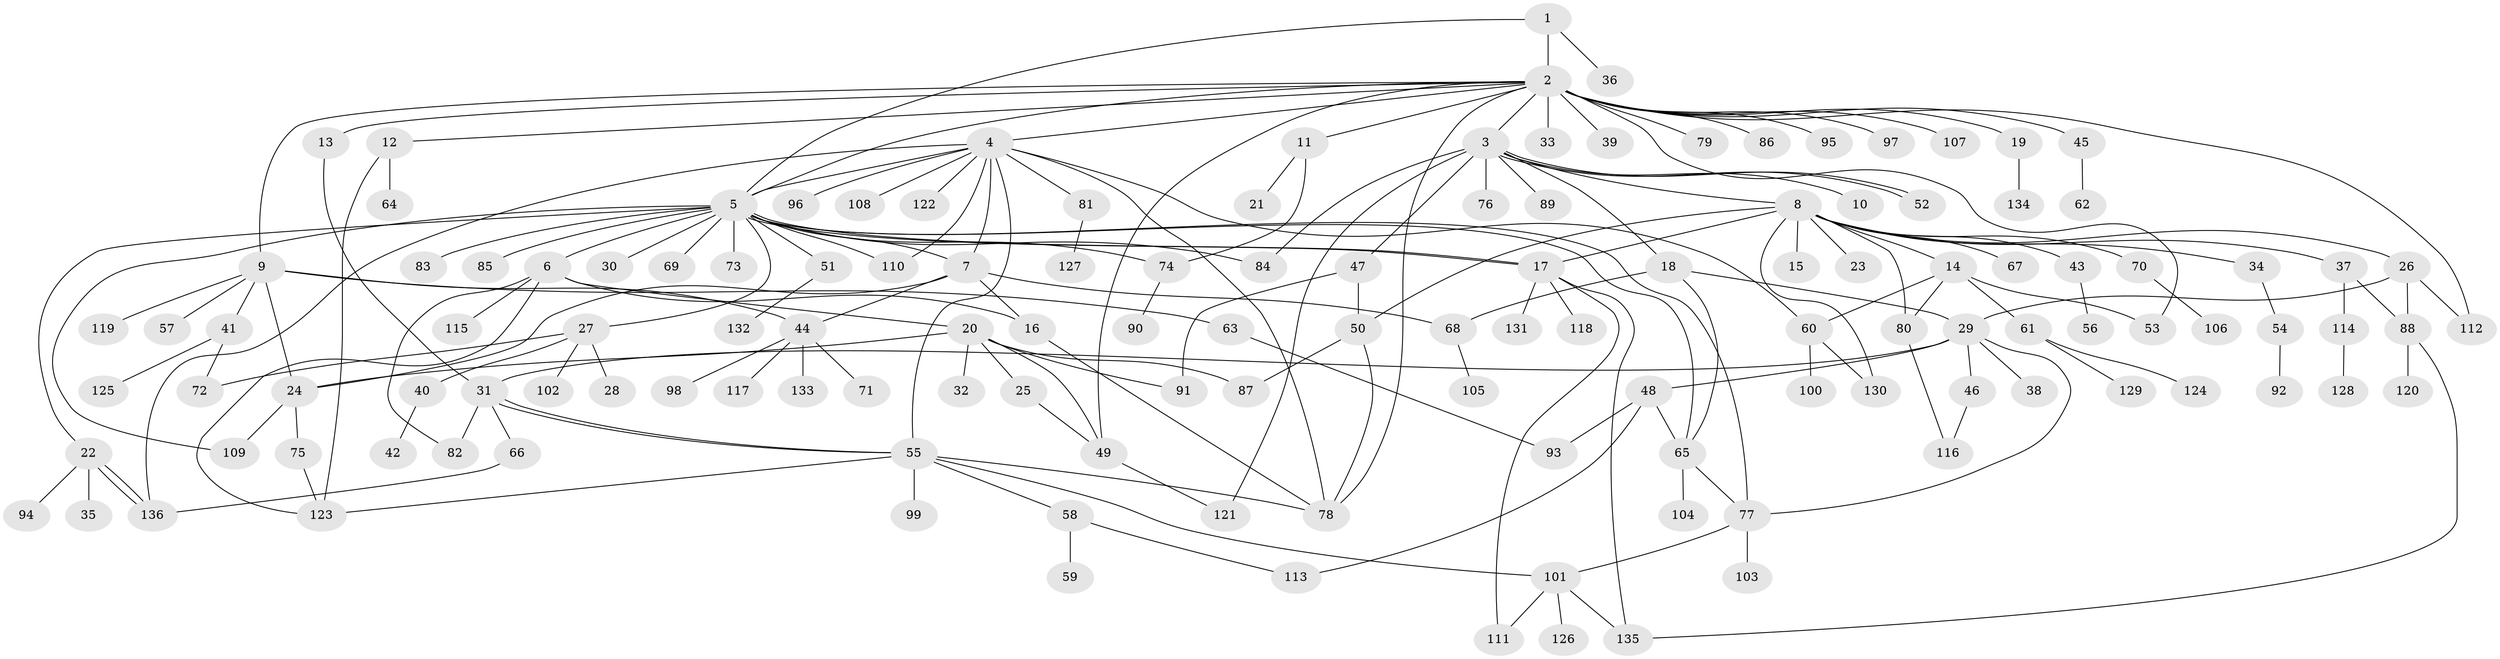 // Generated by graph-tools (version 1.1) at 2025/35/03/09/25 02:35:24]
// undirected, 136 vertices, 189 edges
graph export_dot {
graph [start="1"]
  node [color=gray90,style=filled];
  1;
  2;
  3;
  4;
  5;
  6;
  7;
  8;
  9;
  10;
  11;
  12;
  13;
  14;
  15;
  16;
  17;
  18;
  19;
  20;
  21;
  22;
  23;
  24;
  25;
  26;
  27;
  28;
  29;
  30;
  31;
  32;
  33;
  34;
  35;
  36;
  37;
  38;
  39;
  40;
  41;
  42;
  43;
  44;
  45;
  46;
  47;
  48;
  49;
  50;
  51;
  52;
  53;
  54;
  55;
  56;
  57;
  58;
  59;
  60;
  61;
  62;
  63;
  64;
  65;
  66;
  67;
  68;
  69;
  70;
  71;
  72;
  73;
  74;
  75;
  76;
  77;
  78;
  79;
  80;
  81;
  82;
  83;
  84;
  85;
  86;
  87;
  88;
  89;
  90;
  91;
  92;
  93;
  94;
  95;
  96;
  97;
  98;
  99;
  100;
  101;
  102;
  103;
  104;
  105;
  106;
  107;
  108;
  109;
  110;
  111;
  112;
  113;
  114;
  115;
  116;
  117;
  118;
  119;
  120;
  121;
  122;
  123;
  124;
  125;
  126;
  127;
  128;
  129;
  130;
  131;
  132;
  133;
  134;
  135;
  136;
  1 -- 2;
  1 -- 5;
  1 -- 36;
  2 -- 3;
  2 -- 4;
  2 -- 5;
  2 -- 9;
  2 -- 11;
  2 -- 12;
  2 -- 13;
  2 -- 19;
  2 -- 33;
  2 -- 39;
  2 -- 45;
  2 -- 49;
  2 -- 53;
  2 -- 78;
  2 -- 79;
  2 -- 86;
  2 -- 95;
  2 -- 97;
  2 -- 107;
  2 -- 112;
  3 -- 8;
  3 -- 10;
  3 -- 18;
  3 -- 47;
  3 -- 52;
  3 -- 52;
  3 -- 76;
  3 -- 84;
  3 -- 89;
  3 -- 121;
  4 -- 5;
  4 -- 7;
  4 -- 55;
  4 -- 60;
  4 -- 78;
  4 -- 81;
  4 -- 96;
  4 -- 108;
  4 -- 110;
  4 -- 122;
  4 -- 136;
  5 -- 6;
  5 -- 7;
  5 -- 17;
  5 -- 17;
  5 -- 22;
  5 -- 27;
  5 -- 30;
  5 -- 51;
  5 -- 65;
  5 -- 69;
  5 -- 73;
  5 -- 74;
  5 -- 77;
  5 -- 83;
  5 -- 84;
  5 -- 85;
  5 -- 109;
  5 -- 110;
  6 -- 16;
  6 -- 20;
  6 -- 82;
  6 -- 115;
  6 -- 123;
  7 -- 16;
  7 -- 24;
  7 -- 44;
  7 -- 68;
  8 -- 14;
  8 -- 15;
  8 -- 17;
  8 -- 23;
  8 -- 26;
  8 -- 34;
  8 -- 37;
  8 -- 43;
  8 -- 50;
  8 -- 67;
  8 -- 70;
  8 -- 80;
  8 -- 130;
  9 -- 24;
  9 -- 41;
  9 -- 44;
  9 -- 57;
  9 -- 63;
  9 -- 119;
  11 -- 21;
  11 -- 74;
  12 -- 64;
  12 -- 123;
  13 -- 31;
  14 -- 53;
  14 -- 60;
  14 -- 61;
  14 -- 80;
  16 -- 78;
  17 -- 111;
  17 -- 118;
  17 -- 131;
  17 -- 135;
  18 -- 29;
  18 -- 65;
  18 -- 68;
  19 -- 134;
  20 -- 24;
  20 -- 25;
  20 -- 32;
  20 -- 49;
  20 -- 87;
  20 -- 91;
  22 -- 35;
  22 -- 94;
  22 -- 136;
  22 -- 136;
  24 -- 75;
  24 -- 109;
  25 -- 49;
  26 -- 29;
  26 -- 88;
  26 -- 112;
  27 -- 28;
  27 -- 40;
  27 -- 72;
  27 -- 102;
  29 -- 31;
  29 -- 38;
  29 -- 46;
  29 -- 48;
  29 -- 77;
  31 -- 55;
  31 -- 55;
  31 -- 66;
  31 -- 82;
  34 -- 54;
  37 -- 88;
  37 -- 114;
  40 -- 42;
  41 -- 72;
  41 -- 125;
  43 -- 56;
  44 -- 71;
  44 -- 98;
  44 -- 117;
  44 -- 133;
  45 -- 62;
  46 -- 116;
  47 -- 50;
  47 -- 91;
  48 -- 65;
  48 -- 93;
  48 -- 113;
  49 -- 121;
  50 -- 78;
  50 -- 87;
  51 -- 132;
  54 -- 92;
  55 -- 58;
  55 -- 78;
  55 -- 99;
  55 -- 101;
  55 -- 123;
  58 -- 59;
  58 -- 113;
  60 -- 100;
  60 -- 130;
  61 -- 124;
  61 -- 129;
  63 -- 93;
  65 -- 77;
  65 -- 104;
  66 -- 136;
  68 -- 105;
  70 -- 106;
  74 -- 90;
  75 -- 123;
  77 -- 101;
  77 -- 103;
  80 -- 116;
  81 -- 127;
  88 -- 120;
  88 -- 135;
  101 -- 111;
  101 -- 126;
  101 -- 135;
  114 -- 128;
}
